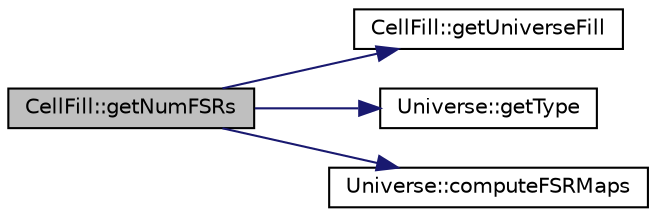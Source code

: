 digraph "CellFill::getNumFSRs"
{
  edge [fontname="Helvetica",fontsize="10",labelfontname="Helvetica",labelfontsize="10"];
  node [fontname="Helvetica",fontsize="10",shape=record];
  rankdir="LR";
  Node1 [label="CellFill::getNumFSRs",height=0.2,width=0.4,color="black", fillcolor="grey75", style="filled" fontcolor="black"];
  Node1 -> Node2 [color="midnightblue",fontsize="10",style="solid",fontname="Helvetica"];
  Node2 [label="CellFill::getUniverseFill",height=0.2,width=0.4,color="black", fillcolor="white", style="filled",URL="$classCellFill.html#af5debd1e98494583d628641cb5321a8c",tooltip="Return a pointer to the Universe filling this Cell."];
  Node1 -> Node3 [color="midnightblue",fontsize="10",style="solid",fontname="Helvetica"];
  Node3 [label="Universe::getType",height=0.2,width=0.4,color="black", fillcolor="white", style="filled",URL="$classUniverse.html#a6cbde58618cfcec5f72780b2911ab97b",tooltip="Return the Universe type (SIMPLE or LATTICE)."];
  Node1 -> Node4 [color="midnightblue",fontsize="10",style="solid",fontname="Helvetica"];
  Node4 [label="Universe::computeFSRMaps",height=0.2,width=0.4,color="black", fillcolor="white", style="filled",URL="$classUniverse.html#af76741be6456d3542a302024fd4c52e4",tooltip="Compute the FSR offset maps for this Universe and return the number of FSRs inside the Universe..."];
}
